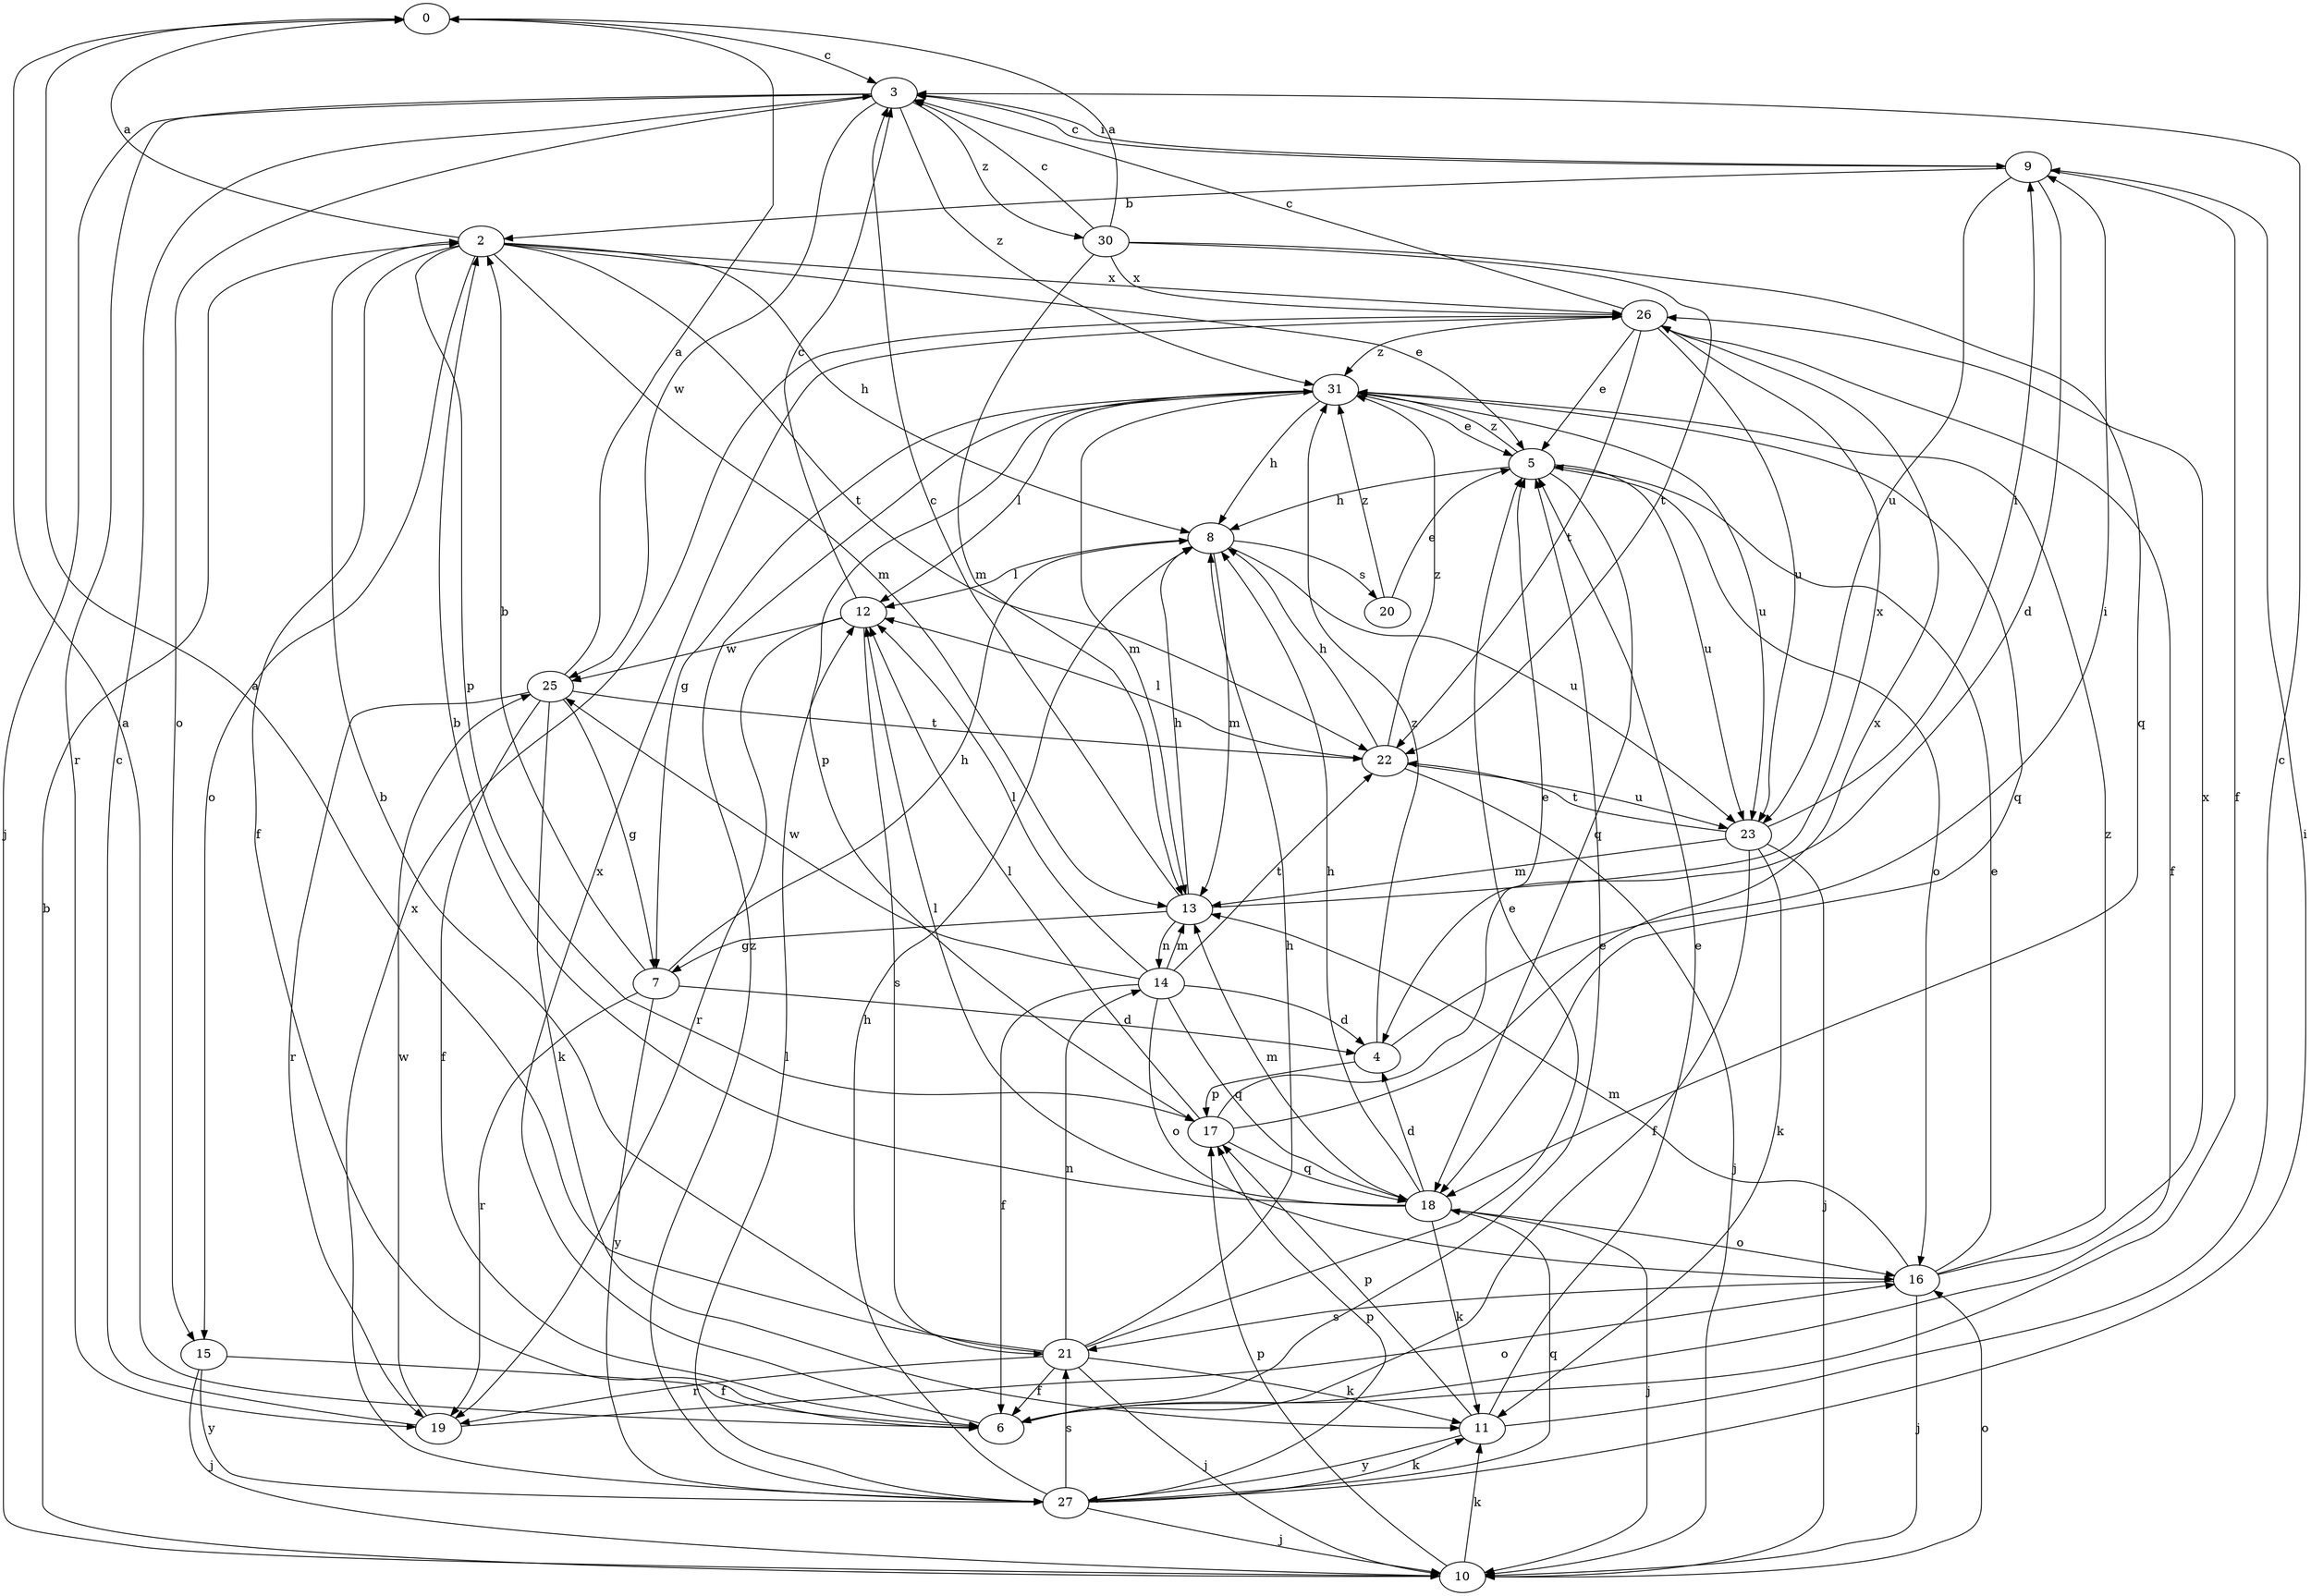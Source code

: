 strict digraph  {
0;
2;
3;
4;
5;
6;
7;
8;
9;
10;
11;
12;
13;
14;
15;
16;
17;
18;
19;
20;
21;
22;
23;
25;
26;
27;
30;
31;
0 -> 3  [label=c];
2 -> 0  [label=a];
2 -> 5  [label=e];
2 -> 6  [label=f];
2 -> 8  [label=h];
2 -> 13  [label=m];
2 -> 15  [label=o];
2 -> 17  [label=p];
2 -> 22  [label=t];
2 -> 26  [label=x];
3 -> 9  [label=i];
3 -> 10  [label=j];
3 -> 15  [label=o];
3 -> 19  [label=r];
3 -> 25  [label=w];
3 -> 30  [label=z];
3 -> 31  [label=z];
4 -> 9  [label=i];
4 -> 17  [label=p];
4 -> 31  [label=z];
5 -> 8  [label=h];
5 -> 16  [label=o];
5 -> 18  [label=q];
5 -> 23  [label=u];
5 -> 31  [label=z];
6 -> 0  [label=a];
6 -> 5  [label=e];
6 -> 26  [label=x];
7 -> 2  [label=b];
7 -> 4  [label=d];
7 -> 8  [label=h];
7 -> 19  [label=r];
7 -> 27  [label=y];
8 -> 12  [label=l];
8 -> 13  [label=m];
8 -> 20  [label=s];
8 -> 23  [label=u];
9 -> 2  [label=b];
9 -> 3  [label=c];
9 -> 4  [label=d];
9 -> 6  [label=f];
9 -> 23  [label=u];
10 -> 2  [label=b];
10 -> 11  [label=k];
10 -> 16  [label=o];
10 -> 17  [label=p];
11 -> 3  [label=c];
11 -> 5  [label=e];
11 -> 17  [label=p];
11 -> 27  [label=y];
12 -> 3  [label=c];
12 -> 19  [label=r];
12 -> 21  [label=s];
12 -> 25  [label=w];
13 -> 3  [label=c];
13 -> 7  [label=g];
13 -> 8  [label=h];
13 -> 14  [label=n];
13 -> 26  [label=x];
14 -> 4  [label=d];
14 -> 6  [label=f];
14 -> 12  [label=l];
14 -> 13  [label=m];
14 -> 16  [label=o];
14 -> 18  [label=q];
14 -> 22  [label=t];
14 -> 25  [label=w];
15 -> 6  [label=f];
15 -> 10  [label=j];
15 -> 27  [label=y];
16 -> 5  [label=e];
16 -> 10  [label=j];
16 -> 13  [label=m];
16 -> 21  [label=s];
16 -> 26  [label=x];
16 -> 31  [label=z];
17 -> 5  [label=e];
17 -> 12  [label=l];
17 -> 18  [label=q];
17 -> 26  [label=x];
18 -> 2  [label=b];
18 -> 4  [label=d];
18 -> 8  [label=h];
18 -> 10  [label=j];
18 -> 11  [label=k];
18 -> 12  [label=l];
18 -> 13  [label=m];
18 -> 16  [label=o];
19 -> 3  [label=c];
19 -> 16  [label=o];
19 -> 25  [label=w];
20 -> 5  [label=e];
20 -> 31  [label=z];
21 -> 0  [label=a];
21 -> 2  [label=b];
21 -> 5  [label=e];
21 -> 6  [label=f];
21 -> 8  [label=h];
21 -> 10  [label=j];
21 -> 11  [label=k];
21 -> 14  [label=n];
21 -> 19  [label=r];
22 -> 8  [label=h];
22 -> 10  [label=j];
22 -> 12  [label=l];
22 -> 23  [label=u];
22 -> 31  [label=z];
23 -> 6  [label=f];
23 -> 9  [label=i];
23 -> 10  [label=j];
23 -> 11  [label=k];
23 -> 13  [label=m];
23 -> 22  [label=t];
25 -> 0  [label=a];
25 -> 6  [label=f];
25 -> 7  [label=g];
25 -> 11  [label=k];
25 -> 19  [label=r];
25 -> 22  [label=t];
26 -> 3  [label=c];
26 -> 5  [label=e];
26 -> 6  [label=f];
26 -> 22  [label=t];
26 -> 23  [label=u];
26 -> 31  [label=z];
27 -> 8  [label=h];
27 -> 9  [label=i];
27 -> 10  [label=j];
27 -> 11  [label=k];
27 -> 12  [label=l];
27 -> 17  [label=p];
27 -> 18  [label=q];
27 -> 21  [label=s];
27 -> 26  [label=x];
27 -> 31  [label=z];
30 -> 0  [label=a];
30 -> 3  [label=c];
30 -> 13  [label=m];
30 -> 18  [label=q];
30 -> 22  [label=t];
30 -> 26  [label=x];
31 -> 5  [label=e];
31 -> 7  [label=g];
31 -> 8  [label=h];
31 -> 12  [label=l];
31 -> 13  [label=m];
31 -> 17  [label=p];
31 -> 18  [label=q];
31 -> 23  [label=u];
}
